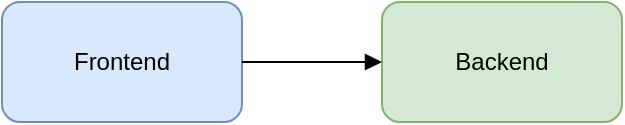 <?xml version="1.0" encoding="UTF-8"?>
<mxfile>
  <diagram id="system-arch" name="System Architecture">
    <mxGraphModel dx="1050" dy="600" grid="1" gridSize="10" guides="1" tooltips="1" connect="1" arrows="1" fold="1" page="1" pageScale="1" pageWidth="827" pageHeight="1169" math="0" shadow="0">
      <root>
        <mxCell id="0"/>
        <mxCell id="1" parent="0"/>
        <mxCell id="2" value="Frontend" style="rounded=1;whiteSpace=wrap;html=1;fillColor=#dae8fc;strokeColor=#6c8ebf;" vertex="1" parent="1">
          <mxGeometry x="70" y="110" width="120" height="60" as="geometry"/>
        </mxCell>
        <mxCell id="3" value="Backend" style="rounded=1;whiteSpace=wrap;html=1;fillColor=#d5e8d4;strokeColor=#82b366;" vertex="1" parent="1">
          <mxGeometry x="260" y="110" width="120" height="60" as="geometry"/>
        </mxCell>
        <mxCell id="4" style="edgeStyle=orthogonalEdgeStyle;rounded=0;orthogonalLoop=1;jettySize=auto;html=1;endArrow=block;endFill=1;strokeColor=#000000;" edge="1" parent="1" source="2" target="3">
          <mxGeometry relative="1" as="geometry"/>
        </mxCell>
      </root>
    </mxGraphModel>
  </diagram>
</mxfile>
